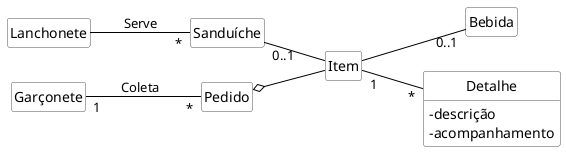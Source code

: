 @startuml mod05ima04
hide circle
hide methods
hide empty members

skinparam class {
    BackgroundColor White
    ArrowColor Black
    BorderColor #505050
}
allow_mixing
skinparam classAttributeIconSize 0
class "Lanchonete" as la
class "Sanduíche" as sa
class "Garçonete" as ga
class "Pedido" as pe
class "Item" as it
class "Bebida" as be
class "Detalhe" as de 
de : - descrição 
de : - acompanhamento 

left to right direction
la --"*" sa : Serve
sa "0..1"-- it 
ga "1"--"*" pe : Coleta
pe o--it 
it --"0..1" be 
it "1"--"*" de
@enduml